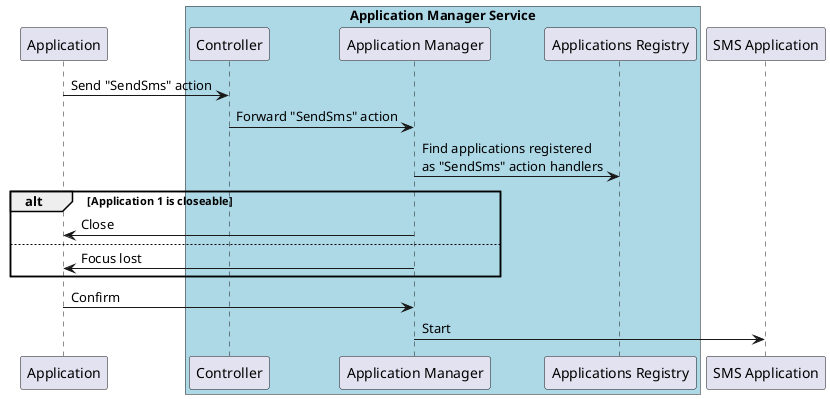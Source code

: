 @startuml
participant "Application" as app
box "Application Manager Service" #LightBlue
participant "Controller" as appmgr_control
participant "Application Manager" as appmgr
participant "Applications Registry" as app_reg
end box
participant "SMS Application" as sms_app

app -> appmgr_control: Send "SendSms" action
appmgr_control -> appmgr: Forward "SendSms" action
appmgr -> app_reg: Find applications registered\nas "SendSms" action handlers
alt Application 1 is closeable
    appmgr -> app: Close
else
    appmgr -> app: Focus lost
end
app -> appmgr: Confirm
appmgr -> sms_app: Start
@enduml
